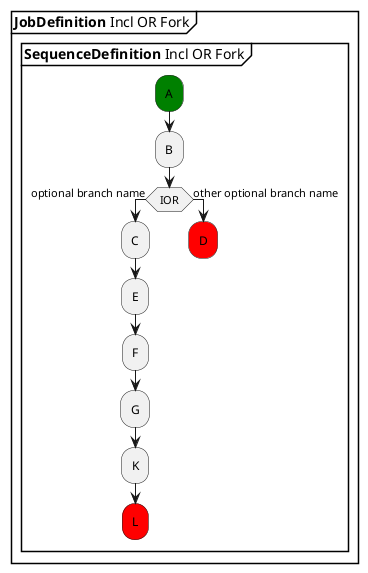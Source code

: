 /'

Tutorial - Inclusive OR Fork Topology
  
'/

@startuml 
partition "**JobDefinition** Incl OR Fork" {
group **SequenceDefinition** Incl OR Fork
      #green:A;
      :B;
  if (IOR) then (optional branch name) 
      :C;
      :E;
      :F;
      :G;
      :K;
      #red:L;
      detach
  else (other optional branch name)
      #red:D;
  endif
      detach
end group
}      
@enduml